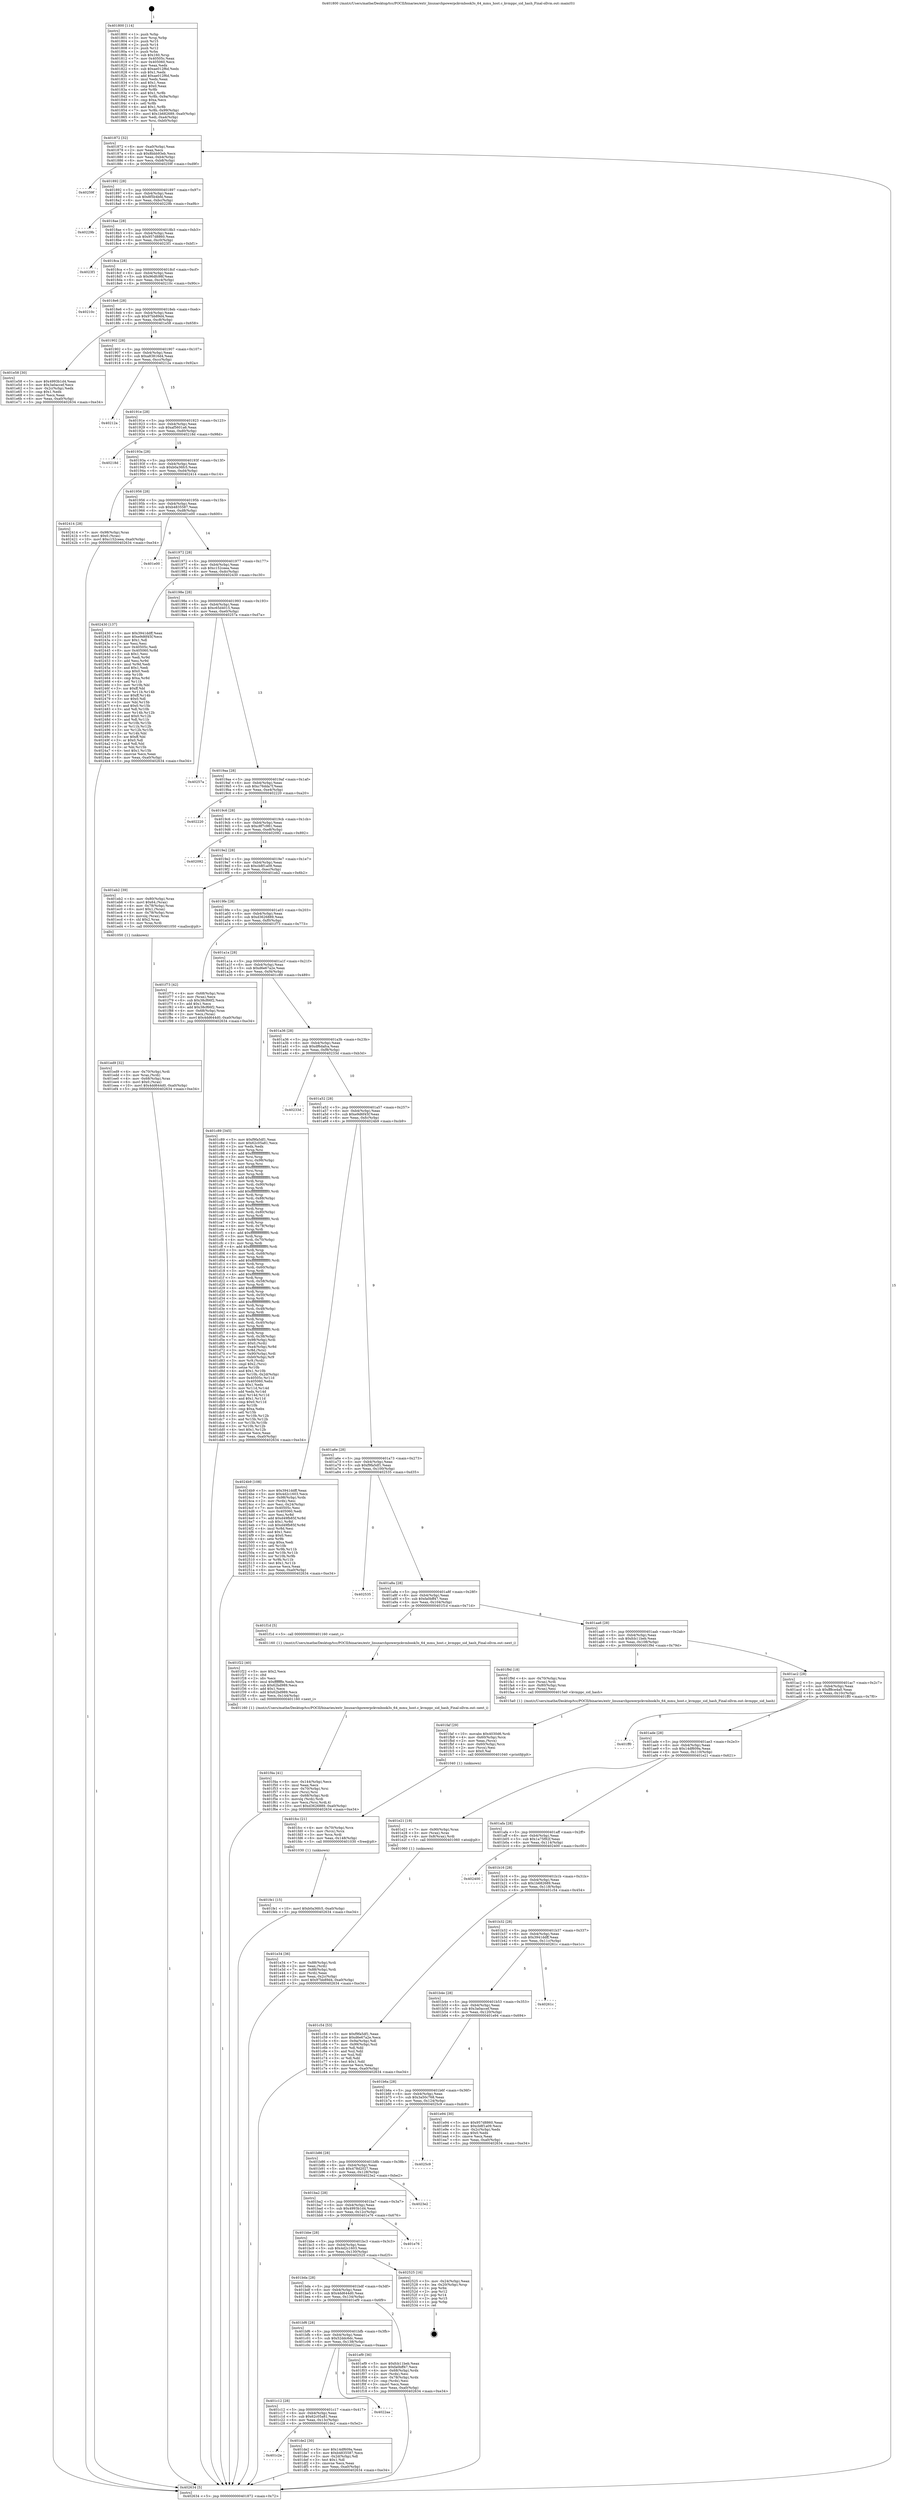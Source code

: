 digraph "0x401800" {
  label = "0x401800 (/mnt/c/Users/mathe/Desktop/tcc/POCII/binaries/extr_linuxarchpowerpckvmbook3s_64_mmu_host.c_kvmppc_sid_hash_Final-ollvm.out::main(0))"
  labelloc = "t"
  node[shape=record]

  Entry [label="",width=0.3,height=0.3,shape=circle,fillcolor=black,style=filled]
  "0x401872" [label="{
     0x401872 [32]\l
     | [instrs]\l
     &nbsp;&nbsp;0x401872 \<+6\>: mov -0xa0(%rbp),%eax\l
     &nbsp;&nbsp;0x401878 \<+2\>: mov %eax,%ecx\l
     &nbsp;&nbsp;0x40187a \<+6\>: sub $0x8bbb93eb,%ecx\l
     &nbsp;&nbsp;0x401880 \<+6\>: mov %eax,-0xb4(%rbp)\l
     &nbsp;&nbsp;0x401886 \<+6\>: mov %ecx,-0xb8(%rbp)\l
     &nbsp;&nbsp;0x40188c \<+6\>: je 000000000040259f \<main+0xd9f\>\l
  }"]
  "0x40259f" [label="{
     0x40259f\l
  }", style=dashed]
  "0x401892" [label="{
     0x401892 [28]\l
     | [instrs]\l
     &nbsp;&nbsp;0x401892 \<+5\>: jmp 0000000000401897 \<main+0x97\>\l
     &nbsp;&nbsp;0x401897 \<+6\>: mov -0xb4(%rbp),%eax\l
     &nbsp;&nbsp;0x40189d \<+5\>: sub $0x8f5b4bfd,%eax\l
     &nbsp;&nbsp;0x4018a2 \<+6\>: mov %eax,-0xbc(%rbp)\l
     &nbsp;&nbsp;0x4018a8 \<+6\>: je 000000000040229b \<main+0xa9b\>\l
  }"]
  Exit [label="",width=0.3,height=0.3,shape=circle,fillcolor=black,style=filled,peripheries=2]
  "0x40229b" [label="{
     0x40229b\l
  }", style=dashed]
  "0x4018ae" [label="{
     0x4018ae [28]\l
     | [instrs]\l
     &nbsp;&nbsp;0x4018ae \<+5\>: jmp 00000000004018b3 \<main+0xb3\>\l
     &nbsp;&nbsp;0x4018b3 \<+6\>: mov -0xb4(%rbp),%eax\l
     &nbsp;&nbsp;0x4018b9 \<+5\>: sub $0x957d8860,%eax\l
     &nbsp;&nbsp;0x4018be \<+6\>: mov %eax,-0xc0(%rbp)\l
     &nbsp;&nbsp;0x4018c4 \<+6\>: je 00000000004023f1 \<main+0xbf1\>\l
  }"]
  "0x401fe1" [label="{
     0x401fe1 [15]\l
     | [instrs]\l
     &nbsp;&nbsp;0x401fe1 \<+10\>: movl $0xb0a36fc5,-0xa0(%rbp)\l
     &nbsp;&nbsp;0x401feb \<+5\>: jmp 0000000000402634 \<main+0xe34\>\l
  }"]
  "0x4023f1" [label="{
     0x4023f1\l
  }", style=dashed]
  "0x4018ca" [label="{
     0x4018ca [28]\l
     | [instrs]\l
     &nbsp;&nbsp;0x4018ca \<+5\>: jmp 00000000004018cf \<main+0xcf\>\l
     &nbsp;&nbsp;0x4018cf \<+6\>: mov -0xb4(%rbp),%eax\l
     &nbsp;&nbsp;0x4018d5 \<+5\>: sub $0x96dfc98f,%eax\l
     &nbsp;&nbsp;0x4018da \<+6\>: mov %eax,-0xc4(%rbp)\l
     &nbsp;&nbsp;0x4018e0 \<+6\>: je 000000000040210c \<main+0x90c\>\l
  }"]
  "0x401fcc" [label="{
     0x401fcc [21]\l
     | [instrs]\l
     &nbsp;&nbsp;0x401fcc \<+4\>: mov -0x70(%rbp),%rcx\l
     &nbsp;&nbsp;0x401fd0 \<+3\>: mov (%rcx),%rcx\l
     &nbsp;&nbsp;0x401fd3 \<+3\>: mov %rcx,%rdi\l
     &nbsp;&nbsp;0x401fd6 \<+6\>: mov %eax,-0x148(%rbp)\l
     &nbsp;&nbsp;0x401fdc \<+5\>: call 0000000000401030 \<free@plt\>\l
     | [calls]\l
     &nbsp;&nbsp;0x401030 \{1\} (unknown)\l
  }"]
  "0x40210c" [label="{
     0x40210c\l
  }", style=dashed]
  "0x4018e6" [label="{
     0x4018e6 [28]\l
     | [instrs]\l
     &nbsp;&nbsp;0x4018e6 \<+5\>: jmp 00000000004018eb \<main+0xeb\>\l
     &nbsp;&nbsp;0x4018eb \<+6\>: mov -0xb4(%rbp),%eax\l
     &nbsp;&nbsp;0x4018f1 \<+5\>: sub $0x97bb89d4,%eax\l
     &nbsp;&nbsp;0x4018f6 \<+6\>: mov %eax,-0xc8(%rbp)\l
     &nbsp;&nbsp;0x4018fc \<+6\>: je 0000000000401e58 \<main+0x658\>\l
  }"]
  "0x401faf" [label="{
     0x401faf [29]\l
     | [instrs]\l
     &nbsp;&nbsp;0x401faf \<+10\>: movabs $0x4030d6,%rdi\l
     &nbsp;&nbsp;0x401fb9 \<+4\>: mov -0x60(%rbp),%rcx\l
     &nbsp;&nbsp;0x401fbd \<+2\>: mov %eax,(%rcx)\l
     &nbsp;&nbsp;0x401fbf \<+4\>: mov -0x60(%rbp),%rcx\l
     &nbsp;&nbsp;0x401fc3 \<+2\>: mov (%rcx),%esi\l
     &nbsp;&nbsp;0x401fc5 \<+2\>: mov $0x0,%al\l
     &nbsp;&nbsp;0x401fc7 \<+5\>: call 0000000000401040 \<printf@plt\>\l
     | [calls]\l
     &nbsp;&nbsp;0x401040 \{1\} (unknown)\l
  }"]
  "0x401e58" [label="{
     0x401e58 [30]\l
     | [instrs]\l
     &nbsp;&nbsp;0x401e58 \<+5\>: mov $0x4993b1d4,%eax\l
     &nbsp;&nbsp;0x401e5d \<+5\>: mov $0x3a0accef,%ecx\l
     &nbsp;&nbsp;0x401e62 \<+3\>: mov -0x2c(%rbp),%edx\l
     &nbsp;&nbsp;0x401e65 \<+3\>: cmp $0x1,%edx\l
     &nbsp;&nbsp;0x401e68 \<+3\>: cmovl %ecx,%eax\l
     &nbsp;&nbsp;0x401e6b \<+6\>: mov %eax,-0xa0(%rbp)\l
     &nbsp;&nbsp;0x401e71 \<+5\>: jmp 0000000000402634 \<main+0xe34\>\l
  }"]
  "0x401902" [label="{
     0x401902 [28]\l
     | [instrs]\l
     &nbsp;&nbsp;0x401902 \<+5\>: jmp 0000000000401907 \<main+0x107\>\l
     &nbsp;&nbsp;0x401907 \<+6\>: mov -0xb4(%rbp),%eax\l
     &nbsp;&nbsp;0x40190d \<+5\>: sub $0xa83816d4,%eax\l
     &nbsp;&nbsp;0x401912 \<+6\>: mov %eax,-0xcc(%rbp)\l
     &nbsp;&nbsp;0x401918 \<+6\>: je 000000000040212a \<main+0x92a\>\l
  }"]
  "0x401f4a" [label="{
     0x401f4a [41]\l
     | [instrs]\l
     &nbsp;&nbsp;0x401f4a \<+6\>: mov -0x144(%rbp),%ecx\l
     &nbsp;&nbsp;0x401f50 \<+3\>: imul %eax,%ecx\l
     &nbsp;&nbsp;0x401f53 \<+4\>: mov -0x70(%rbp),%rsi\l
     &nbsp;&nbsp;0x401f57 \<+3\>: mov (%rsi),%rsi\l
     &nbsp;&nbsp;0x401f5a \<+4\>: mov -0x68(%rbp),%rdi\l
     &nbsp;&nbsp;0x401f5e \<+3\>: movslq (%rdi),%rdi\l
     &nbsp;&nbsp;0x401f61 \<+3\>: mov %ecx,(%rsi,%rdi,4)\l
     &nbsp;&nbsp;0x401f64 \<+10\>: movl $0xd3626889,-0xa0(%rbp)\l
     &nbsp;&nbsp;0x401f6e \<+5\>: jmp 0000000000402634 \<main+0xe34\>\l
  }"]
  "0x40212a" [label="{
     0x40212a\l
  }", style=dashed]
  "0x40191e" [label="{
     0x40191e [28]\l
     | [instrs]\l
     &nbsp;&nbsp;0x40191e \<+5\>: jmp 0000000000401923 \<main+0x123\>\l
     &nbsp;&nbsp;0x401923 \<+6\>: mov -0xb4(%rbp),%eax\l
     &nbsp;&nbsp;0x401929 \<+5\>: sub $0xaf5601a6,%eax\l
     &nbsp;&nbsp;0x40192e \<+6\>: mov %eax,-0xd0(%rbp)\l
     &nbsp;&nbsp;0x401934 \<+6\>: je 000000000040218d \<main+0x98d\>\l
  }"]
  "0x401f22" [label="{
     0x401f22 [40]\l
     | [instrs]\l
     &nbsp;&nbsp;0x401f22 \<+5\>: mov $0x2,%ecx\l
     &nbsp;&nbsp;0x401f27 \<+1\>: cltd\l
     &nbsp;&nbsp;0x401f28 \<+2\>: idiv %ecx\l
     &nbsp;&nbsp;0x401f2a \<+6\>: imul $0xfffffffe,%edx,%ecx\l
     &nbsp;&nbsp;0x401f30 \<+6\>: sub $0x62bd989,%ecx\l
     &nbsp;&nbsp;0x401f36 \<+3\>: add $0x1,%ecx\l
     &nbsp;&nbsp;0x401f39 \<+6\>: add $0x62bd989,%ecx\l
     &nbsp;&nbsp;0x401f3f \<+6\>: mov %ecx,-0x144(%rbp)\l
     &nbsp;&nbsp;0x401f45 \<+5\>: call 0000000000401160 \<next_i\>\l
     | [calls]\l
     &nbsp;&nbsp;0x401160 \{1\} (/mnt/c/Users/mathe/Desktop/tcc/POCII/binaries/extr_linuxarchpowerpckvmbook3s_64_mmu_host.c_kvmppc_sid_hash_Final-ollvm.out::next_i)\l
  }"]
  "0x40218d" [label="{
     0x40218d\l
  }", style=dashed]
  "0x40193a" [label="{
     0x40193a [28]\l
     | [instrs]\l
     &nbsp;&nbsp;0x40193a \<+5\>: jmp 000000000040193f \<main+0x13f\>\l
     &nbsp;&nbsp;0x40193f \<+6\>: mov -0xb4(%rbp),%eax\l
     &nbsp;&nbsp;0x401945 \<+5\>: sub $0xb0a36fc5,%eax\l
     &nbsp;&nbsp;0x40194a \<+6\>: mov %eax,-0xd4(%rbp)\l
     &nbsp;&nbsp;0x401950 \<+6\>: je 0000000000402414 \<main+0xc14\>\l
  }"]
  "0x401ed9" [label="{
     0x401ed9 [32]\l
     | [instrs]\l
     &nbsp;&nbsp;0x401ed9 \<+4\>: mov -0x70(%rbp),%rdi\l
     &nbsp;&nbsp;0x401edd \<+3\>: mov %rax,(%rdi)\l
     &nbsp;&nbsp;0x401ee0 \<+4\>: mov -0x68(%rbp),%rax\l
     &nbsp;&nbsp;0x401ee4 \<+6\>: movl $0x0,(%rax)\l
     &nbsp;&nbsp;0x401eea \<+10\>: movl $0x4dd644d0,-0xa0(%rbp)\l
     &nbsp;&nbsp;0x401ef4 \<+5\>: jmp 0000000000402634 \<main+0xe34\>\l
  }"]
  "0x402414" [label="{
     0x402414 [28]\l
     | [instrs]\l
     &nbsp;&nbsp;0x402414 \<+7\>: mov -0x98(%rbp),%rax\l
     &nbsp;&nbsp;0x40241b \<+6\>: movl $0x0,(%rax)\l
     &nbsp;&nbsp;0x402421 \<+10\>: movl $0xc152ceea,-0xa0(%rbp)\l
     &nbsp;&nbsp;0x40242b \<+5\>: jmp 0000000000402634 \<main+0xe34\>\l
  }"]
  "0x401956" [label="{
     0x401956 [28]\l
     | [instrs]\l
     &nbsp;&nbsp;0x401956 \<+5\>: jmp 000000000040195b \<main+0x15b\>\l
     &nbsp;&nbsp;0x40195b \<+6\>: mov -0xb4(%rbp),%eax\l
     &nbsp;&nbsp;0x401961 \<+5\>: sub $0xb4835587,%eax\l
     &nbsp;&nbsp;0x401966 \<+6\>: mov %eax,-0xd8(%rbp)\l
     &nbsp;&nbsp;0x40196c \<+6\>: je 0000000000401e00 \<main+0x600\>\l
  }"]
  "0x401e34" [label="{
     0x401e34 [36]\l
     | [instrs]\l
     &nbsp;&nbsp;0x401e34 \<+7\>: mov -0x88(%rbp),%rdi\l
     &nbsp;&nbsp;0x401e3b \<+2\>: mov %eax,(%rdi)\l
     &nbsp;&nbsp;0x401e3d \<+7\>: mov -0x88(%rbp),%rdi\l
     &nbsp;&nbsp;0x401e44 \<+2\>: mov (%rdi),%eax\l
     &nbsp;&nbsp;0x401e46 \<+3\>: mov %eax,-0x2c(%rbp)\l
     &nbsp;&nbsp;0x401e49 \<+10\>: movl $0x97bb89d4,-0xa0(%rbp)\l
     &nbsp;&nbsp;0x401e53 \<+5\>: jmp 0000000000402634 \<main+0xe34\>\l
  }"]
  "0x401e00" [label="{
     0x401e00\l
  }", style=dashed]
  "0x401972" [label="{
     0x401972 [28]\l
     | [instrs]\l
     &nbsp;&nbsp;0x401972 \<+5\>: jmp 0000000000401977 \<main+0x177\>\l
     &nbsp;&nbsp;0x401977 \<+6\>: mov -0xb4(%rbp),%eax\l
     &nbsp;&nbsp;0x40197d \<+5\>: sub $0xc152ceea,%eax\l
     &nbsp;&nbsp;0x401982 \<+6\>: mov %eax,-0xdc(%rbp)\l
     &nbsp;&nbsp;0x401988 \<+6\>: je 0000000000402430 \<main+0xc30\>\l
  }"]
  "0x401c2e" [label="{
     0x401c2e\l
  }", style=dashed]
  "0x402430" [label="{
     0x402430 [137]\l
     | [instrs]\l
     &nbsp;&nbsp;0x402430 \<+5\>: mov $0x3941ddff,%eax\l
     &nbsp;&nbsp;0x402435 \<+5\>: mov $0xe9d6f45f,%ecx\l
     &nbsp;&nbsp;0x40243a \<+2\>: mov $0x1,%dl\l
     &nbsp;&nbsp;0x40243c \<+2\>: xor %esi,%esi\l
     &nbsp;&nbsp;0x40243e \<+7\>: mov 0x40505c,%edi\l
     &nbsp;&nbsp;0x402445 \<+8\>: mov 0x405060,%r8d\l
     &nbsp;&nbsp;0x40244d \<+3\>: sub $0x1,%esi\l
     &nbsp;&nbsp;0x402450 \<+3\>: mov %edi,%r9d\l
     &nbsp;&nbsp;0x402453 \<+3\>: add %esi,%r9d\l
     &nbsp;&nbsp;0x402456 \<+4\>: imul %r9d,%edi\l
     &nbsp;&nbsp;0x40245a \<+3\>: and $0x1,%edi\l
     &nbsp;&nbsp;0x40245d \<+3\>: cmp $0x0,%edi\l
     &nbsp;&nbsp;0x402460 \<+4\>: sete %r10b\l
     &nbsp;&nbsp;0x402464 \<+4\>: cmp $0xa,%r8d\l
     &nbsp;&nbsp;0x402468 \<+4\>: setl %r11b\l
     &nbsp;&nbsp;0x40246c \<+3\>: mov %r10b,%bl\l
     &nbsp;&nbsp;0x40246f \<+3\>: xor $0xff,%bl\l
     &nbsp;&nbsp;0x402472 \<+3\>: mov %r11b,%r14b\l
     &nbsp;&nbsp;0x402475 \<+4\>: xor $0xff,%r14b\l
     &nbsp;&nbsp;0x402479 \<+3\>: xor $0x0,%dl\l
     &nbsp;&nbsp;0x40247c \<+3\>: mov %bl,%r15b\l
     &nbsp;&nbsp;0x40247f \<+4\>: and $0x0,%r15b\l
     &nbsp;&nbsp;0x402483 \<+3\>: and %dl,%r10b\l
     &nbsp;&nbsp;0x402486 \<+3\>: mov %r14b,%r12b\l
     &nbsp;&nbsp;0x402489 \<+4\>: and $0x0,%r12b\l
     &nbsp;&nbsp;0x40248d \<+3\>: and %dl,%r11b\l
     &nbsp;&nbsp;0x402490 \<+3\>: or %r10b,%r15b\l
     &nbsp;&nbsp;0x402493 \<+3\>: or %r11b,%r12b\l
     &nbsp;&nbsp;0x402496 \<+3\>: xor %r12b,%r15b\l
     &nbsp;&nbsp;0x402499 \<+3\>: or %r14b,%bl\l
     &nbsp;&nbsp;0x40249c \<+3\>: xor $0xff,%bl\l
     &nbsp;&nbsp;0x40249f \<+3\>: or $0x0,%dl\l
     &nbsp;&nbsp;0x4024a2 \<+2\>: and %dl,%bl\l
     &nbsp;&nbsp;0x4024a4 \<+3\>: or %bl,%r15b\l
     &nbsp;&nbsp;0x4024a7 \<+4\>: test $0x1,%r15b\l
     &nbsp;&nbsp;0x4024ab \<+3\>: cmovne %ecx,%eax\l
     &nbsp;&nbsp;0x4024ae \<+6\>: mov %eax,-0xa0(%rbp)\l
     &nbsp;&nbsp;0x4024b4 \<+5\>: jmp 0000000000402634 \<main+0xe34\>\l
  }"]
  "0x40198e" [label="{
     0x40198e [28]\l
     | [instrs]\l
     &nbsp;&nbsp;0x40198e \<+5\>: jmp 0000000000401993 \<main+0x193\>\l
     &nbsp;&nbsp;0x401993 \<+6\>: mov -0xb4(%rbp),%eax\l
     &nbsp;&nbsp;0x401999 \<+5\>: sub $0xc65d4015,%eax\l
     &nbsp;&nbsp;0x40199e \<+6\>: mov %eax,-0xe0(%rbp)\l
     &nbsp;&nbsp;0x4019a4 \<+6\>: je 000000000040257a \<main+0xd7a\>\l
  }"]
  "0x401de2" [label="{
     0x401de2 [30]\l
     | [instrs]\l
     &nbsp;&nbsp;0x401de2 \<+5\>: mov $0x14df609a,%eax\l
     &nbsp;&nbsp;0x401de7 \<+5\>: mov $0xb4835587,%ecx\l
     &nbsp;&nbsp;0x401dec \<+3\>: mov -0x2d(%rbp),%dl\l
     &nbsp;&nbsp;0x401def \<+3\>: test $0x1,%dl\l
     &nbsp;&nbsp;0x401df2 \<+3\>: cmovne %ecx,%eax\l
     &nbsp;&nbsp;0x401df5 \<+6\>: mov %eax,-0xa0(%rbp)\l
     &nbsp;&nbsp;0x401dfb \<+5\>: jmp 0000000000402634 \<main+0xe34\>\l
  }"]
  "0x40257a" [label="{
     0x40257a\l
  }", style=dashed]
  "0x4019aa" [label="{
     0x4019aa [28]\l
     | [instrs]\l
     &nbsp;&nbsp;0x4019aa \<+5\>: jmp 00000000004019af \<main+0x1af\>\l
     &nbsp;&nbsp;0x4019af \<+6\>: mov -0xb4(%rbp),%eax\l
     &nbsp;&nbsp;0x4019b5 \<+5\>: sub $0xc76dda7f,%eax\l
     &nbsp;&nbsp;0x4019ba \<+6\>: mov %eax,-0xe4(%rbp)\l
     &nbsp;&nbsp;0x4019c0 \<+6\>: je 0000000000402220 \<main+0xa20\>\l
  }"]
  "0x401c12" [label="{
     0x401c12 [28]\l
     | [instrs]\l
     &nbsp;&nbsp;0x401c12 \<+5\>: jmp 0000000000401c17 \<main+0x417\>\l
     &nbsp;&nbsp;0x401c17 \<+6\>: mov -0xb4(%rbp),%eax\l
     &nbsp;&nbsp;0x401c1d \<+5\>: sub $0x62c05a81,%eax\l
     &nbsp;&nbsp;0x401c22 \<+6\>: mov %eax,-0x13c(%rbp)\l
     &nbsp;&nbsp;0x401c28 \<+6\>: je 0000000000401de2 \<main+0x5e2\>\l
  }"]
  "0x402220" [label="{
     0x402220\l
  }", style=dashed]
  "0x4019c6" [label="{
     0x4019c6 [28]\l
     | [instrs]\l
     &nbsp;&nbsp;0x4019c6 \<+5\>: jmp 00000000004019cb \<main+0x1cb\>\l
     &nbsp;&nbsp;0x4019cb \<+6\>: mov -0xb4(%rbp),%eax\l
     &nbsp;&nbsp;0x4019d1 \<+5\>: sub $0xc8f7c981,%eax\l
     &nbsp;&nbsp;0x4019d6 \<+6\>: mov %eax,-0xe8(%rbp)\l
     &nbsp;&nbsp;0x4019dc \<+6\>: je 0000000000402092 \<main+0x892\>\l
  }"]
  "0x4022aa" [label="{
     0x4022aa\l
  }", style=dashed]
  "0x402092" [label="{
     0x402092\l
  }", style=dashed]
  "0x4019e2" [label="{
     0x4019e2 [28]\l
     | [instrs]\l
     &nbsp;&nbsp;0x4019e2 \<+5\>: jmp 00000000004019e7 \<main+0x1e7\>\l
     &nbsp;&nbsp;0x4019e7 \<+6\>: mov -0xb4(%rbp),%eax\l
     &nbsp;&nbsp;0x4019ed \<+5\>: sub $0xcb8f1a09,%eax\l
     &nbsp;&nbsp;0x4019f2 \<+6\>: mov %eax,-0xec(%rbp)\l
     &nbsp;&nbsp;0x4019f8 \<+6\>: je 0000000000401eb2 \<main+0x6b2\>\l
  }"]
  "0x401bf6" [label="{
     0x401bf6 [28]\l
     | [instrs]\l
     &nbsp;&nbsp;0x401bf6 \<+5\>: jmp 0000000000401bfb \<main+0x3fb\>\l
     &nbsp;&nbsp;0x401bfb \<+6\>: mov -0xb4(%rbp),%eax\l
     &nbsp;&nbsp;0x401c01 \<+5\>: sub $0x52ddc6dc,%eax\l
     &nbsp;&nbsp;0x401c06 \<+6\>: mov %eax,-0x138(%rbp)\l
     &nbsp;&nbsp;0x401c0c \<+6\>: je 00000000004022aa \<main+0xaaa\>\l
  }"]
  "0x401eb2" [label="{
     0x401eb2 [39]\l
     | [instrs]\l
     &nbsp;&nbsp;0x401eb2 \<+4\>: mov -0x80(%rbp),%rax\l
     &nbsp;&nbsp;0x401eb6 \<+6\>: movl $0x64,(%rax)\l
     &nbsp;&nbsp;0x401ebc \<+4\>: mov -0x78(%rbp),%rax\l
     &nbsp;&nbsp;0x401ec0 \<+6\>: movl $0x1,(%rax)\l
     &nbsp;&nbsp;0x401ec6 \<+4\>: mov -0x78(%rbp),%rax\l
     &nbsp;&nbsp;0x401eca \<+3\>: movslq (%rax),%rax\l
     &nbsp;&nbsp;0x401ecd \<+4\>: shl $0x2,%rax\l
     &nbsp;&nbsp;0x401ed1 \<+3\>: mov %rax,%rdi\l
     &nbsp;&nbsp;0x401ed4 \<+5\>: call 0000000000401050 \<malloc@plt\>\l
     | [calls]\l
     &nbsp;&nbsp;0x401050 \{1\} (unknown)\l
  }"]
  "0x4019fe" [label="{
     0x4019fe [28]\l
     | [instrs]\l
     &nbsp;&nbsp;0x4019fe \<+5\>: jmp 0000000000401a03 \<main+0x203\>\l
     &nbsp;&nbsp;0x401a03 \<+6\>: mov -0xb4(%rbp),%eax\l
     &nbsp;&nbsp;0x401a09 \<+5\>: sub $0xd3626889,%eax\l
     &nbsp;&nbsp;0x401a0e \<+6\>: mov %eax,-0xf0(%rbp)\l
     &nbsp;&nbsp;0x401a14 \<+6\>: je 0000000000401f73 \<main+0x773\>\l
  }"]
  "0x401ef9" [label="{
     0x401ef9 [36]\l
     | [instrs]\l
     &nbsp;&nbsp;0x401ef9 \<+5\>: mov $0xfcb11beb,%eax\l
     &nbsp;&nbsp;0x401efe \<+5\>: mov $0xfa0bff47,%ecx\l
     &nbsp;&nbsp;0x401f03 \<+4\>: mov -0x68(%rbp),%rdx\l
     &nbsp;&nbsp;0x401f07 \<+2\>: mov (%rdx),%esi\l
     &nbsp;&nbsp;0x401f09 \<+4\>: mov -0x78(%rbp),%rdx\l
     &nbsp;&nbsp;0x401f0d \<+2\>: cmp (%rdx),%esi\l
     &nbsp;&nbsp;0x401f0f \<+3\>: cmovl %ecx,%eax\l
     &nbsp;&nbsp;0x401f12 \<+6\>: mov %eax,-0xa0(%rbp)\l
     &nbsp;&nbsp;0x401f18 \<+5\>: jmp 0000000000402634 \<main+0xe34\>\l
  }"]
  "0x401f73" [label="{
     0x401f73 [42]\l
     | [instrs]\l
     &nbsp;&nbsp;0x401f73 \<+4\>: mov -0x68(%rbp),%rax\l
     &nbsp;&nbsp;0x401f77 \<+2\>: mov (%rax),%ecx\l
     &nbsp;&nbsp;0x401f79 \<+6\>: sub $0x38cf66f2,%ecx\l
     &nbsp;&nbsp;0x401f7f \<+3\>: add $0x1,%ecx\l
     &nbsp;&nbsp;0x401f82 \<+6\>: add $0x38cf66f2,%ecx\l
     &nbsp;&nbsp;0x401f88 \<+4\>: mov -0x68(%rbp),%rax\l
     &nbsp;&nbsp;0x401f8c \<+2\>: mov %ecx,(%rax)\l
     &nbsp;&nbsp;0x401f8e \<+10\>: movl $0x4dd644d0,-0xa0(%rbp)\l
     &nbsp;&nbsp;0x401f98 \<+5\>: jmp 0000000000402634 \<main+0xe34\>\l
  }"]
  "0x401a1a" [label="{
     0x401a1a [28]\l
     | [instrs]\l
     &nbsp;&nbsp;0x401a1a \<+5\>: jmp 0000000000401a1f \<main+0x21f\>\l
     &nbsp;&nbsp;0x401a1f \<+6\>: mov -0xb4(%rbp),%eax\l
     &nbsp;&nbsp;0x401a25 \<+5\>: sub $0xd6e67a2e,%eax\l
     &nbsp;&nbsp;0x401a2a \<+6\>: mov %eax,-0xf4(%rbp)\l
     &nbsp;&nbsp;0x401a30 \<+6\>: je 0000000000401c89 \<main+0x489\>\l
  }"]
  "0x401bda" [label="{
     0x401bda [28]\l
     | [instrs]\l
     &nbsp;&nbsp;0x401bda \<+5\>: jmp 0000000000401bdf \<main+0x3df\>\l
     &nbsp;&nbsp;0x401bdf \<+6\>: mov -0xb4(%rbp),%eax\l
     &nbsp;&nbsp;0x401be5 \<+5\>: sub $0x4dd644d0,%eax\l
     &nbsp;&nbsp;0x401bea \<+6\>: mov %eax,-0x134(%rbp)\l
     &nbsp;&nbsp;0x401bf0 \<+6\>: je 0000000000401ef9 \<main+0x6f9\>\l
  }"]
  "0x401c89" [label="{
     0x401c89 [345]\l
     | [instrs]\l
     &nbsp;&nbsp;0x401c89 \<+5\>: mov $0xf9fa5df1,%eax\l
     &nbsp;&nbsp;0x401c8e \<+5\>: mov $0x62c05a81,%ecx\l
     &nbsp;&nbsp;0x401c93 \<+2\>: xor %edx,%edx\l
     &nbsp;&nbsp;0x401c95 \<+3\>: mov %rsp,%rsi\l
     &nbsp;&nbsp;0x401c98 \<+4\>: add $0xfffffffffffffff0,%rsi\l
     &nbsp;&nbsp;0x401c9c \<+3\>: mov %rsi,%rsp\l
     &nbsp;&nbsp;0x401c9f \<+7\>: mov %rsi,-0x98(%rbp)\l
     &nbsp;&nbsp;0x401ca6 \<+3\>: mov %rsp,%rsi\l
     &nbsp;&nbsp;0x401ca9 \<+4\>: add $0xfffffffffffffff0,%rsi\l
     &nbsp;&nbsp;0x401cad \<+3\>: mov %rsi,%rsp\l
     &nbsp;&nbsp;0x401cb0 \<+3\>: mov %rsp,%rdi\l
     &nbsp;&nbsp;0x401cb3 \<+4\>: add $0xfffffffffffffff0,%rdi\l
     &nbsp;&nbsp;0x401cb7 \<+3\>: mov %rdi,%rsp\l
     &nbsp;&nbsp;0x401cba \<+7\>: mov %rdi,-0x90(%rbp)\l
     &nbsp;&nbsp;0x401cc1 \<+3\>: mov %rsp,%rdi\l
     &nbsp;&nbsp;0x401cc4 \<+4\>: add $0xfffffffffffffff0,%rdi\l
     &nbsp;&nbsp;0x401cc8 \<+3\>: mov %rdi,%rsp\l
     &nbsp;&nbsp;0x401ccb \<+7\>: mov %rdi,-0x88(%rbp)\l
     &nbsp;&nbsp;0x401cd2 \<+3\>: mov %rsp,%rdi\l
     &nbsp;&nbsp;0x401cd5 \<+4\>: add $0xfffffffffffffff0,%rdi\l
     &nbsp;&nbsp;0x401cd9 \<+3\>: mov %rdi,%rsp\l
     &nbsp;&nbsp;0x401cdc \<+4\>: mov %rdi,-0x80(%rbp)\l
     &nbsp;&nbsp;0x401ce0 \<+3\>: mov %rsp,%rdi\l
     &nbsp;&nbsp;0x401ce3 \<+4\>: add $0xfffffffffffffff0,%rdi\l
     &nbsp;&nbsp;0x401ce7 \<+3\>: mov %rdi,%rsp\l
     &nbsp;&nbsp;0x401cea \<+4\>: mov %rdi,-0x78(%rbp)\l
     &nbsp;&nbsp;0x401cee \<+3\>: mov %rsp,%rdi\l
     &nbsp;&nbsp;0x401cf1 \<+4\>: add $0xfffffffffffffff0,%rdi\l
     &nbsp;&nbsp;0x401cf5 \<+3\>: mov %rdi,%rsp\l
     &nbsp;&nbsp;0x401cf8 \<+4\>: mov %rdi,-0x70(%rbp)\l
     &nbsp;&nbsp;0x401cfc \<+3\>: mov %rsp,%rdi\l
     &nbsp;&nbsp;0x401cff \<+4\>: add $0xfffffffffffffff0,%rdi\l
     &nbsp;&nbsp;0x401d03 \<+3\>: mov %rdi,%rsp\l
     &nbsp;&nbsp;0x401d06 \<+4\>: mov %rdi,-0x68(%rbp)\l
     &nbsp;&nbsp;0x401d0a \<+3\>: mov %rsp,%rdi\l
     &nbsp;&nbsp;0x401d0d \<+4\>: add $0xfffffffffffffff0,%rdi\l
     &nbsp;&nbsp;0x401d11 \<+3\>: mov %rdi,%rsp\l
     &nbsp;&nbsp;0x401d14 \<+4\>: mov %rdi,-0x60(%rbp)\l
     &nbsp;&nbsp;0x401d18 \<+3\>: mov %rsp,%rdi\l
     &nbsp;&nbsp;0x401d1b \<+4\>: add $0xfffffffffffffff0,%rdi\l
     &nbsp;&nbsp;0x401d1f \<+3\>: mov %rdi,%rsp\l
     &nbsp;&nbsp;0x401d22 \<+4\>: mov %rdi,-0x58(%rbp)\l
     &nbsp;&nbsp;0x401d26 \<+3\>: mov %rsp,%rdi\l
     &nbsp;&nbsp;0x401d29 \<+4\>: add $0xfffffffffffffff0,%rdi\l
     &nbsp;&nbsp;0x401d2d \<+3\>: mov %rdi,%rsp\l
     &nbsp;&nbsp;0x401d30 \<+4\>: mov %rdi,-0x50(%rbp)\l
     &nbsp;&nbsp;0x401d34 \<+3\>: mov %rsp,%rdi\l
     &nbsp;&nbsp;0x401d37 \<+4\>: add $0xfffffffffffffff0,%rdi\l
     &nbsp;&nbsp;0x401d3b \<+3\>: mov %rdi,%rsp\l
     &nbsp;&nbsp;0x401d3e \<+4\>: mov %rdi,-0x48(%rbp)\l
     &nbsp;&nbsp;0x401d42 \<+3\>: mov %rsp,%rdi\l
     &nbsp;&nbsp;0x401d45 \<+4\>: add $0xfffffffffffffff0,%rdi\l
     &nbsp;&nbsp;0x401d49 \<+3\>: mov %rdi,%rsp\l
     &nbsp;&nbsp;0x401d4c \<+4\>: mov %rdi,-0x40(%rbp)\l
     &nbsp;&nbsp;0x401d50 \<+3\>: mov %rsp,%rdi\l
     &nbsp;&nbsp;0x401d53 \<+4\>: add $0xfffffffffffffff0,%rdi\l
     &nbsp;&nbsp;0x401d57 \<+3\>: mov %rdi,%rsp\l
     &nbsp;&nbsp;0x401d5a \<+4\>: mov %rdi,-0x38(%rbp)\l
     &nbsp;&nbsp;0x401d5e \<+7\>: mov -0x98(%rbp),%rdi\l
     &nbsp;&nbsp;0x401d65 \<+6\>: movl $0x0,(%rdi)\l
     &nbsp;&nbsp;0x401d6b \<+7\>: mov -0xa4(%rbp),%r8d\l
     &nbsp;&nbsp;0x401d72 \<+3\>: mov %r8d,(%rsi)\l
     &nbsp;&nbsp;0x401d75 \<+7\>: mov -0x90(%rbp),%rdi\l
     &nbsp;&nbsp;0x401d7c \<+7\>: mov -0xb0(%rbp),%r9\l
     &nbsp;&nbsp;0x401d83 \<+3\>: mov %r9,(%rdi)\l
     &nbsp;&nbsp;0x401d86 \<+3\>: cmpl $0x2,(%rsi)\l
     &nbsp;&nbsp;0x401d89 \<+4\>: setne %r10b\l
     &nbsp;&nbsp;0x401d8d \<+4\>: and $0x1,%r10b\l
     &nbsp;&nbsp;0x401d91 \<+4\>: mov %r10b,-0x2d(%rbp)\l
     &nbsp;&nbsp;0x401d95 \<+8\>: mov 0x40505c,%r11d\l
     &nbsp;&nbsp;0x401d9d \<+7\>: mov 0x405060,%ebx\l
     &nbsp;&nbsp;0x401da4 \<+3\>: sub $0x1,%edx\l
     &nbsp;&nbsp;0x401da7 \<+3\>: mov %r11d,%r14d\l
     &nbsp;&nbsp;0x401daa \<+3\>: add %edx,%r14d\l
     &nbsp;&nbsp;0x401dad \<+4\>: imul %r14d,%r11d\l
     &nbsp;&nbsp;0x401db1 \<+4\>: and $0x1,%r11d\l
     &nbsp;&nbsp;0x401db5 \<+4\>: cmp $0x0,%r11d\l
     &nbsp;&nbsp;0x401db9 \<+4\>: sete %r10b\l
     &nbsp;&nbsp;0x401dbd \<+3\>: cmp $0xa,%ebx\l
     &nbsp;&nbsp;0x401dc0 \<+4\>: setl %r15b\l
     &nbsp;&nbsp;0x401dc4 \<+3\>: mov %r10b,%r12b\l
     &nbsp;&nbsp;0x401dc7 \<+3\>: and %r15b,%r12b\l
     &nbsp;&nbsp;0x401dca \<+3\>: xor %r15b,%r10b\l
     &nbsp;&nbsp;0x401dcd \<+3\>: or %r10b,%r12b\l
     &nbsp;&nbsp;0x401dd0 \<+4\>: test $0x1,%r12b\l
     &nbsp;&nbsp;0x401dd4 \<+3\>: cmovne %ecx,%eax\l
     &nbsp;&nbsp;0x401dd7 \<+6\>: mov %eax,-0xa0(%rbp)\l
     &nbsp;&nbsp;0x401ddd \<+5\>: jmp 0000000000402634 \<main+0xe34\>\l
  }"]
  "0x401a36" [label="{
     0x401a36 [28]\l
     | [instrs]\l
     &nbsp;&nbsp;0x401a36 \<+5\>: jmp 0000000000401a3b \<main+0x23b\>\l
     &nbsp;&nbsp;0x401a3b \<+6\>: mov -0xb4(%rbp),%eax\l
     &nbsp;&nbsp;0x401a41 \<+5\>: sub $0xdf6dafca,%eax\l
     &nbsp;&nbsp;0x401a46 \<+6\>: mov %eax,-0xf8(%rbp)\l
     &nbsp;&nbsp;0x401a4c \<+6\>: je 000000000040233d \<main+0xb3d\>\l
  }"]
  "0x402525" [label="{
     0x402525 [16]\l
     | [instrs]\l
     &nbsp;&nbsp;0x402525 \<+3\>: mov -0x24(%rbp),%eax\l
     &nbsp;&nbsp;0x402528 \<+4\>: lea -0x20(%rbp),%rsp\l
     &nbsp;&nbsp;0x40252c \<+1\>: pop %rbx\l
     &nbsp;&nbsp;0x40252d \<+2\>: pop %r12\l
     &nbsp;&nbsp;0x40252f \<+2\>: pop %r14\l
     &nbsp;&nbsp;0x402531 \<+2\>: pop %r15\l
     &nbsp;&nbsp;0x402533 \<+1\>: pop %rbp\l
     &nbsp;&nbsp;0x402534 \<+1\>: ret\l
  }"]
  "0x40233d" [label="{
     0x40233d\l
  }", style=dashed]
  "0x401a52" [label="{
     0x401a52 [28]\l
     | [instrs]\l
     &nbsp;&nbsp;0x401a52 \<+5\>: jmp 0000000000401a57 \<main+0x257\>\l
     &nbsp;&nbsp;0x401a57 \<+6\>: mov -0xb4(%rbp),%eax\l
     &nbsp;&nbsp;0x401a5d \<+5\>: sub $0xe9d6f45f,%eax\l
     &nbsp;&nbsp;0x401a62 \<+6\>: mov %eax,-0xfc(%rbp)\l
     &nbsp;&nbsp;0x401a68 \<+6\>: je 00000000004024b9 \<main+0xcb9\>\l
  }"]
  "0x401bbe" [label="{
     0x401bbe [28]\l
     | [instrs]\l
     &nbsp;&nbsp;0x401bbe \<+5\>: jmp 0000000000401bc3 \<main+0x3c3\>\l
     &nbsp;&nbsp;0x401bc3 \<+6\>: mov -0xb4(%rbp),%eax\l
     &nbsp;&nbsp;0x401bc9 \<+5\>: sub $0x4d2c1603,%eax\l
     &nbsp;&nbsp;0x401bce \<+6\>: mov %eax,-0x130(%rbp)\l
     &nbsp;&nbsp;0x401bd4 \<+6\>: je 0000000000402525 \<main+0xd25\>\l
  }"]
  "0x4024b9" [label="{
     0x4024b9 [108]\l
     | [instrs]\l
     &nbsp;&nbsp;0x4024b9 \<+5\>: mov $0x3941ddff,%eax\l
     &nbsp;&nbsp;0x4024be \<+5\>: mov $0x4d2c1603,%ecx\l
     &nbsp;&nbsp;0x4024c3 \<+7\>: mov -0x98(%rbp),%rdx\l
     &nbsp;&nbsp;0x4024ca \<+2\>: mov (%rdx),%esi\l
     &nbsp;&nbsp;0x4024cc \<+3\>: mov %esi,-0x24(%rbp)\l
     &nbsp;&nbsp;0x4024cf \<+7\>: mov 0x40505c,%esi\l
     &nbsp;&nbsp;0x4024d6 \<+7\>: mov 0x405060,%edi\l
     &nbsp;&nbsp;0x4024dd \<+3\>: mov %esi,%r8d\l
     &nbsp;&nbsp;0x4024e0 \<+7\>: add $0xd49fb85f,%r8d\l
     &nbsp;&nbsp;0x4024e7 \<+4\>: sub $0x1,%r8d\l
     &nbsp;&nbsp;0x4024eb \<+7\>: sub $0xd49fb85f,%r8d\l
     &nbsp;&nbsp;0x4024f2 \<+4\>: imul %r8d,%esi\l
     &nbsp;&nbsp;0x4024f6 \<+3\>: and $0x1,%esi\l
     &nbsp;&nbsp;0x4024f9 \<+3\>: cmp $0x0,%esi\l
     &nbsp;&nbsp;0x4024fc \<+4\>: sete %r9b\l
     &nbsp;&nbsp;0x402500 \<+3\>: cmp $0xa,%edi\l
     &nbsp;&nbsp;0x402503 \<+4\>: setl %r10b\l
     &nbsp;&nbsp;0x402507 \<+3\>: mov %r9b,%r11b\l
     &nbsp;&nbsp;0x40250a \<+3\>: and %r10b,%r11b\l
     &nbsp;&nbsp;0x40250d \<+3\>: xor %r10b,%r9b\l
     &nbsp;&nbsp;0x402510 \<+3\>: or %r9b,%r11b\l
     &nbsp;&nbsp;0x402513 \<+4\>: test $0x1,%r11b\l
     &nbsp;&nbsp;0x402517 \<+3\>: cmovne %ecx,%eax\l
     &nbsp;&nbsp;0x40251a \<+6\>: mov %eax,-0xa0(%rbp)\l
     &nbsp;&nbsp;0x402520 \<+5\>: jmp 0000000000402634 \<main+0xe34\>\l
  }"]
  "0x401a6e" [label="{
     0x401a6e [28]\l
     | [instrs]\l
     &nbsp;&nbsp;0x401a6e \<+5\>: jmp 0000000000401a73 \<main+0x273\>\l
     &nbsp;&nbsp;0x401a73 \<+6\>: mov -0xb4(%rbp),%eax\l
     &nbsp;&nbsp;0x401a79 \<+5\>: sub $0xf9fa5df1,%eax\l
     &nbsp;&nbsp;0x401a7e \<+6\>: mov %eax,-0x100(%rbp)\l
     &nbsp;&nbsp;0x401a84 \<+6\>: je 0000000000402535 \<main+0xd35\>\l
  }"]
  "0x401e76" [label="{
     0x401e76\l
  }", style=dashed]
  "0x402535" [label="{
     0x402535\l
  }", style=dashed]
  "0x401a8a" [label="{
     0x401a8a [28]\l
     | [instrs]\l
     &nbsp;&nbsp;0x401a8a \<+5\>: jmp 0000000000401a8f \<main+0x28f\>\l
     &nbsp;&nbsp;0x401a8f \<+6\>: mov -0xb4(%rbp),%eax\l
     &nbsp;&nbsp;0x401a95 \<+5\>: sub $0xfa0bff47,%eax\l
     &nbsp;&nbsp;0x401a9a \<+6\>: mov %eax,-0x104(%rbp)\l
     &nbsp;&nbsp;0x401aa0 \<+6\>: je 0000000000401f1d \<main+0x71d\>\l
  }"]
  "0x401ba2" [label="{
     0x401ba2 [28]\l
     | [instrs]\l
     &nbsp;&nbsp;0x401ba2 \<+5\>: jmp 0000000000401ba7 \<main+0x3a7\>\l
     &nbsp;&nbsp;0x401ba7 \<+6\>: mov -0xb4(%rbp),%eax\l
     &nbsp;&nbsp;0x401bad \<+5\>: sub $0x4993b1d4,%eax\l
     &nbsp;&nbsp;0x401bb2 \<+6\>: mov %eax,-0x12c(%rbp)\l
     &nbsp;&nbsp;0x401bb8 \<+6\>: je 0000000000401e76 \<main+0x676\>\l
  }"]
  "0x401f1d" [label="{
     0x401f1d [5]\l
     | [instrs]\l
     &nbsp;&nbsp;0x401f1d \<+5\>: call 0000000000401160 \<next_i\>\l
     | [calls]\l
     &nbsp;&nbsp;0x401160 \{1\} (/mnt/c/Users/mathe/Desktop/tcc/POCII/binaries/extr_linuxarchpowerpckvmbook3s_64_mmu_host.c_kvmppc_sid_hash_Final-ollvm.out::next_i)\l
  }"]
  "0x401aa6" [label="{
     0x401aa6 [28]\l
     | [instrs]\l
     &nbsp;&nbsp;0x401aa6 \<+5\>: jmp 0000000000401aab \<main+0x2ab\>\l
     &nbsp;&nbsp;0x401aab \<+6\>: mov -0xb4(%rbp),%eax\l
     &nbsp;&nbsp;0x401ab1 \<+5\>: sub $0xfcb11beb,%eax\l
     &nbsp;&nbsp;0x401ab6 \<+6\>: mov %eax,-0x108(%rbp)\l
     &nbsp;&nbsp;0x401abc \<+6\>: je 0000000000401f9d \<main+0x79d\>\l
  }"]
  "0x4023e2" [label="{
     0x4023e2\l
  }", style=dashed]
  "0x401f9d" [label="{
     0x401f9d [18]\l
     | [instrs]\l
     &nbsp;&nbsp;0x401f9d \<+4\>: mov -0x70(%rbp),%rax\l
     &nbsp;&nbsp;0x401fa1 \<+3\>: mov (%rax),%rdi\l
     &nbsp;&nbsp;0x401fa4 \<+4\>: mov -0x80(%rbp),%rax\l
     &nbsp;&nbsp;0x401fa8 \<+2\>: mov (%rax),%esi\l
     &nbsp;&nbsp;0x401faa \<+5\>: call 00000000004015a0 \<kvmppc_sid_hash\>\l
     | [calls]\l
     &nbsp;&nbsp;0x4015a0 \{1\} (/mnt/c/Users/mathe/Desktop/tcc/POCII/binaries/extr_linuxarchpowerpckvmbook3s_64_mmu_host.c_kvmppc_sid_hash_Final-ollvm.out::kvmppc_sid_hash)\l
  }"]
  "0x401ac2" [label="{
     0x401ac2 [28]\l
     | [instrs]\l
     &nbsp;&nbsp;0x401ac2 \<+5\>: jmp 0000000000401ac7 \<main+0x2c7\>\l
     &nbsp;&nbsp;0x401ac7 \<+6\>: mov -0xb4(%rbp),%eax\l
     &nbsp;&nbsp;0x401acd \<+5\>: sub $0xff8ce4a0,%eax\l
     &nbsp;&nbsp;0x401ad2 \<+6\>: mov %eax,-0x10c(%rbp)\l
     &nbsp;&nbsp;0x401ad8 \<+6\>: je 0000000000401ff0 \<main+0x7f0\>\l
  }"]
  "0x401b86" [label="{
     0x401b86 [28]\l
     | [instrs]\l
     &nbsp;&nbsp;0x401b86 \<+5\>: jmp 0000000000401b8b \<main+0x38b\>\l
     &nbsp;&nbsp;0x401b8b \<+6\>: mov -0xb4(%rbp),%eax\l
     &nbsp;&nbsp;0x401b91 \<+5\>: sub $0x478d2027,%eax\l
     &nbsp;&nbsp;0x401b96 \<+6\>: mov %eax,-0x128(%rbp)\l
     &nbsp;&nbsp;0x401b9c \<+6\>: je 00000000004023e2 \<main+0xbe2\>\l
  }"]
  "0x401ff0" [label="{
     0x401ff0\l
  }", style=dashed]
  "0x401ade" [label="{
     0x401ade [28]\l
     | [instrs]\l
     &nbsp;&nbsp;0x401ade \<+5\>: jmp 0000000000401ae3 \<main+0x2e3\>\l
     &nbsp;&nbsp;0x401ae3 \<+6\>: mov -0xb4(%rbp),%eax\l
     &nbsp;&nbsp;0x401ae9 \<+5\>: sub $0x14df609a,%eax\l
     &nbsp;&nbsp;0x401aee \<+6\>: mov %eax,-0x110(%rbp)\l
     &nbsp;&nbsp;0x401af4 \<+6\>: je 0000000000401e21 \<main+0x621\>\l
  }"]
  "0x4025c9" [label="{
     0x4025c9\l
  }", style=dashed]
  "0x401e21" [label="{
     0x401e21 [19]\l
     | [instrs]\l
     &nbsp;&nbsp;0x401e21 \<+7\>: mov -0x90(%rbp),%rax\l
     &nbsp;&nbsp;0x401e28 \<+3\>: mov (%rax),%rax\l
     &nbsp;&nbsp;0x401e2b \<+4\>: mov 0x8(%rax),%rdi\l
     &nbsp;&nbsp;0x401e2f \<+5\>: call 0000000000401060 \<atoi@plt\>\l
     | [calls]\l
     &nbsp;&nbsp;0x401060 \{1\} (unknown)\l
  }"]
  "0x401afa" [label="{
     0x401afa [28]\l
     | [instrs]\l
     &nbsp;&nbsp;0x401afa \<+5\>: jmp 0000000000401aff \<main+0x2ff\>\l
     &nbsp;&nbsp;0x401aff \<+6\>: mov -0xb4(%rbp),%eax\l
     &nbsp;&nbsp;0x401b05 \<+5\>: sub $0x1a75f92f,%eax\l
     &nbsp;&nbsp;0x401b0a \<+6\>: mov %eax,-0x114(%rbp)\l
     &nbsp;&nbsp;0x401b10 \<+6\>: je 0000000000402400 \<main+0xc00\>\l
  }"]
  "0x401b6a" [label="{
     0x401b6a [28]\l
     | [instrs]\l
     &nbsp;&nbsp;0x401b6a \<+5\>: jmp 0000000000401b6f \<main+0x36f\>\l
     &nbsp;&nbsp;0x401b6f \<+6\>: mov -0xb4(%rbp),%eax\l
     &nbsp;&nbsp;0x401b75 \<+5\>: sub $0x3a50c768,%eax\l
     &nbsp;&nbsp;0x401b7a \<+6\>: mov %eax,-0x124(%rbp)\l
     &nbsp;&nbsp;0x401b80 \<+6\>: je 00000000004025c9 \<main+0xdc9\>\l
  }"]
  "0x402400" [label="{
     0x402400\l
  }", style=dashed]
  "0x401b16" [label="{
     0x401b16 [28]\l
     | [instrs]\l
     &nbsp;&nbsp;0x401b16 \<+5\>: jmp 0000000000401b1b \<main+0x31b\>\l
     &nbsp;&nbsp;0x401b1b \<+6\>: mov -0xb4(%rbp),%eax\l
     &nbsp;&nbsp;0x401b21 \<+5\>: sub $0x1b682689,%eax\l
     &nbsp;&nbsp;0x401b26 \<+6\>: mov %eax,-0x118(%rbp)\l
     &nbsp;&nbsp;0x401b2c \<+6\>: je 0000000000401c54 \<main+0x454\>\l
  }"]
  "0x401e94" [label="{
     0x401e94 [30]\l
     | [instrs]\l
     &nbsp;&nbsp;0x401e94 \<+5\>: mov $0x957d8860,%eax\l
     &nbsp;&nbsp;0x401e99 \<+5\>: mov $0xcb8f1a09,%ecx\l
     &nbsp;&nbsp;0x401e9e \<+3\>: mov -0x2c(%rbp),%edx\l
     &nbsp;&nbsp;0x401ea1 \<+3\>: cmp $0x0,%edx\l
     &nbsp;&nbsp;0x401ea4 \<+3\>: cmove %ecx,%eax\l
     &nbsp;&nbsp;0x401ea7 \<+6\>: mov %eax,-0xa0(%rbp)\l
     &nbsp;&nbsp;0x401ead \<+5\>: jmp 0000000000402634 \<main+0xe34\>\l
  }"]
  "0x401c54" [label="{
     0x401c54 [53]\l
     | [instrs]\l
     &nbsp;&nbsp;0x401c54 \<+5\>: mov $0xf9fa5df1,%eax\l
     &nbsp;&nbsp;0x401c59 \<+5\>: mov $0xd6e67a2e,%ecx\l
     &nbsp;&nbsp;0x401c5e \<+6\>: mov -0x9a(%rbp),%dl\l
     &nbsp;&nbsp;0x401c64 \<+7\>: mov -0x99(%rbp),%sil\l
     &nbsp;&nbsp;0x401c6b \<+3\>: mov %dl,%dil\l
     &nbsp;&nbsp;0x401c6e \<+3\>: and %sil,%dil\l
     &nbsp;&nbsp;0x401c71 \<+3\>: xor %sil,%dl\l
     &nbsp;&nbsp;0x401c74 \<+3\>: or %dl,%dil\l
     &nbsp;&nbsp;0x401c77 \<+4\>: test $0x1,%dil\l
     &nbsp;&nbsp;0x401c7b \<+3\>: cmovne %ecx,%eax\l
     &nbsp;&nbsp;0x401c7e \<+6\>: mov %eax,-0xa0(%rbp)\l
     &nbsp;&nbsp;0x401c84 \<+5\>: jmp 0000000000402634 \<main+0xe34\>\l
  }"]
  "0x401b32" [label="{
     0x401b32 [28]\l
     | [instrs]\l
     &nbsp;&nbsp;0x401b32 \<+5\>: jmp 0000000000401b37 \<main+0x337\>\l
     &nbsp;&nbsp;0x401b37 \<+6\>: mov -0xb4(%rbp),%eax\l
     &nbsp;&nbsp;0x401b3d \<+5\>: sub $0x3941ddff,%eax\l
     &nbsp;&nbsp;0x401b42 \<+6\>: mov %eax,-0x11c(%rbp)\l
     &nbsp;&nbsp;0x401b48 \<+6\>: je 000000000040261c \<main+0xe1c\>\l
  }"]
  "0x402634" [label="{
     0x402634 [5]\l
     | [instrs]\l
     &nbsp;&nbsp;0x402634 \<+5\>: jmp 0000000000401872 \<main+0x72\>\l
  }"]
  "0x401800" [label="{
     0x401800 [114]\l
     | [instrs]\l
     &nbsp;&nbsp;0x401800 \<+1\>: push %rbp\l
     &nbsp;&nbsp;0x401801 \<+3\>: mov %rsp,%rbp\l
     &nbsp;&nbsp;0x401804 \<+2\>: push %r15\l
     &nbsp;&nbsp;0x401806 \<+2\>: push %r14\l
     &nbsp;&nbsp;0x401808 \<+2\>: push %r12\l
     &nbsp;&nbsp;0x40180a \<+1\>: push %rbx\l
     &nbsp;&nbsp;0x40180b \<+7\>: sub $0x160,%rsp\l
     &nbsp;&nbsp;0x401812 \<+7\>: mov 0x40505c,%eax\l
     &nbsp;&nbsp;0x401819 \<+7\>: mov 0x405060,%ecx\l
     &nbsp;&nbsp;0x401820 \<+2\>: mov %eax,%edx\l
     &nbsp;&nbsp;0x401822 \<+6\>: sub $0xae012f6d,%edx\l
     &nbsp;&nbsp;0x401828 \<+3\>: sub $0x1,%edx\l
     &nbsp;&nbsp;0x40182b \<+6\>: add $0xae012f6d,%edx\l
     &nbsp;&nbsp;0x401831 \<+3\>: imul %edx,%eax\l
     &nbsp;&nbsp;0x401834 \<+3\>: and $0x1,%eax\l
     &nbsp;&nbsp;0x401837 \<+3\>: cmp $0x0,%eax\l
     &nbsp;&nbsp;0x40183a \<+4\>: sete %r8b\l
     &nbsp;&nbsp;0x40183e \<+4\>: and $0x1,%r8b\l
     &nbsp;&nbsp;0x401842 \<+7\>: mov %r8b,-0x9a(%rbp)\l
     &nbsp;&nbsp;0x401849 \<+3\>: cmp $0xa,%ecx\l
     &nbsp;&nbsp;0x40184c \<+4\>: setl %r8b\l
     &nbsp;&nbsp;0x401850 \<+4\>: and $0x1,%r8b\l
     &nbsp;&nbsp;0x401854 \<+7\>: mov %r8b,-0x99(%rbp)\l
     &nbsp;&nbsp;0x40185b \<+10\>: movl $0x1b682689,-0xa0(%rbp)\l
     &nbsp;&nbsp;0x401865 \<+6\>: mov %edi,-0xa4(%rbp)\l
     &nbsp;&nbsp;0x40186b \<+7\>: mov %rsi,-0xb0(%rbp)\l
  }"]
  "0x401b4e" [label="{
     0x401b4e [28]\l
     | [instrs]\l
     &nbsp;&nbsp;0x401b4e \<+5\>: jmp 0000000000401b53 \<main+0x353\>\l
     &nbsp;&nbsp;0x401b53 \<+6\>: mov -0xb4(%rbp),%eax\l
     &nbsp;&nbsp;0x401b59 \<+5\>: sub $0x3a0accef,%eax\l
     &nbsp;&nbsp;0x401b5e \<+6\>: mov %eax,-0x120(%rbp)\l
     &nbsp;&nbsp;0x401b64 \<+6\>: je 0000000000401e94 \<main+0x694\>\l
  }"]
  "0x40261c" [label="{
     0x40261c\l
  }", style=dashed]
  Entry -> "0x401800" [label=" 1"]
  "0x401872" -> "0x40259f" [label=" 0"]
  "0x401872" -> "0x401892" [label=" 16"]
  "0x402525" -> Exit [label=" 1"]
  "0x401892" -> "0x40229b" [label=" 0"]
  "0x401892" -> "0x4018ae" [label=" 16"]
  "0x4024b9" -> "0x402634" [label=" 1"]
  "0x4018ae" -> "0x4023f1" [label=" 0"]
  "0x4018ae" -> "0x4018ca" [label=" 16"]
  "0x402430" -> "0x402634" [label=" 1"]
  "0x4018ca" -> "0x40210c" [label=" 0"]
  "0x4018ca" -> "0x4018e6" [label=" 16"]
  "0x402414" -> "0x402634" [label=" 1"]
  "0x4018e6" -> "0x401e58" [label=" 1"]
  "0x4018e6" -> "0x401902" [label=" 15"]
  "0x401fe1" -> "0x402634" [label=" 1"]
  "0x401902" -> "0x40212a" [label=" 0"]
  "0x401902" -> "0x40191e" [label=" 15"]
  "0x401fcc" -> "0x401fe1" [label=" 1"]
  "0x40191e" -> "0x40218d" [label=" 0"]
  "0x40191e" -> "0x40193a" [label=" 15"]
  "0x401faf" -> "0x401fcc" [label=" 1"]
  "0x40193a" -> "0x402414" [label=" 1"]
  "0x40193a" -> "0x401956" [label=" 14"]
  "0x401f9d" -> "0x401faf" [label=" 1"]
  "0x401956" -> "0x401e00" [label=" 0"]
  "0x401956" -> "0x401972" [label=" 14"]
  "0x401f73" -> "0x402634" [label=" 1"]
  "0x401972" -> "0x402430" [label=" 1"]
  "0x401972" -> "0x40198e" [label=" 13"]
  "0x401f4a" -> "0x402634" [label=" 1"]
  "0x40198e" -> "0x40257a" [label=" 0"]
  "0x40198e" -> "0x4019aa" [label=" 13"]
  "0x401f22" -> "0x401f4a" [label=" 1"]
  "0x4019aa" -> "0x402220" [label=" 0"]
  "0x4019aa" -> "0x4019c6" [label=" 13"]
  "0x401ef9" -> "0x402634" [label=" 2"]
  "0x4019c6" -> "0x402092" [label=" 0"]
  "0x4019c6" -> "0x4019e2" [label=" 13"]
  "0x401ed9" -> "0x402634" [label=" 1"]
  "0x4019e2" -> "0x401eb2" [label=" 1"]
  "0x4019e2" -> "0x4019fe" [label=" 12"]
  "0x401e94" -> "0x402634" [label=" 1"]
  "0x4019fe" -> "0x401f73" [label=" 1"]
  "0x4019fe" -> "0x401a1a" [label=" 11"]
  "0x401e58" -> "0x402634" [label=" 1"]
  "0x401a1a" -> "0x401c89" [label=" 1"]
  "0x401a1a" -> "0x401a36" [label=" 10"]
  "0x401e21" -> "0x401e34" [label=" 1"]
  "0x401a36" -> "0x40233d" [label=" 0"]
  "0x401a36" -> "0x401a52" [label=" 10"]
  "0x401de2" -> "0x402634" [label=" 1"]
  "0x401a52" -> "0x4024b9" [label=" 1"]
  "0x401a52" -> "0x401a6e" [label=" 9"]
  "0x401c12" -> "0x401de2" [label=" 1"]
  "0x401a6e" -> "0x402535" [label=" 0"]
  "0x401a6e" -> "0x401a8a" [label=" 9"]
  "0x401f1d" -> "0x401f22" [label=" 1"]
  "0x401a8a" -> "0x401f1d" [label=" 1"]
  "0x401a8a" -> "0x401aa6" [label=" 8"]
  "0x401bf6" -> "0x4022aa" [label=" 0"]
  "0x401aa6" -> "0x401f9d" [label=" 1"]
  "0x401aa6" -> "0x401ac2" [label=" 7"]
  "0x401eb2" -> "0x401ed9" [label=" 1"]
  "0x401ac2" -> "0x401ff0" [label=" 0"]
  "0x401ac2" -> "0x401ade" [label=" 7"]
  "0x401bda" -> "0x401ef9" [label=" 2"]
  "0x401ade" -> "0x401e21" [label=" 1"]
  "0x401ade" -> "0x401afa" [label=" 6"]
  "0x401e34" -> "0x402634" [label=" 1"]
  "0x401afa" -> "0x402400" [label=" 0"]
  "0x401afa" -> "0x401b16" [label=" 6"]
  "0x401bbe" -> "0x402525" [label=" 1"]
  "0x401b16" -> "0x401c54" [label=" 1"]
  "0x401b16" -> "0x401b32" [label=" 5"]
  "0x401c54" -> "0x402634" [label=" 1"]
  "0x401800" -> "0x401872" [label=" 1"]
  "0x402634" -> "0x401872" [label=" 15"]
  "0x401c12" -> "0x401c2e" [label=" 0"]
  "0x401c89" -> "0x402634" [label=" 1"]
  "0x401ba2" -> "0x401e76" [label=" 0"]
  "0x401b32" -> "0x40261c" [label=" 0"]
  "0x401b32" -> "0x401b4e" [label=" 5"]
  "0x401ba2" -> "0x401bbe" [label=" 4"]
  "0x401b4e" -> "0x401e94" [label=" 1"]
  "0x401b4e" -> "0x401b6a" [label=" 4"]
  "0x401bbe" -> "0x401bda" [label=" 3"]
  "0x401b6a" -> "0x4025c9" [label=" 0"]
  "0x401b6a" -> "0x401b86" [label=" 4"]
  "0x401bda" -> "0x401bf6" [label=" 1"]
  "0x401b86" -> "0x4023e2" [label=" 0"]
  "0x401b86" -> "0x401ba2" [label=" 4"]
  "0x401bf6" -> "0x401c12" [label=" 1"]
}
